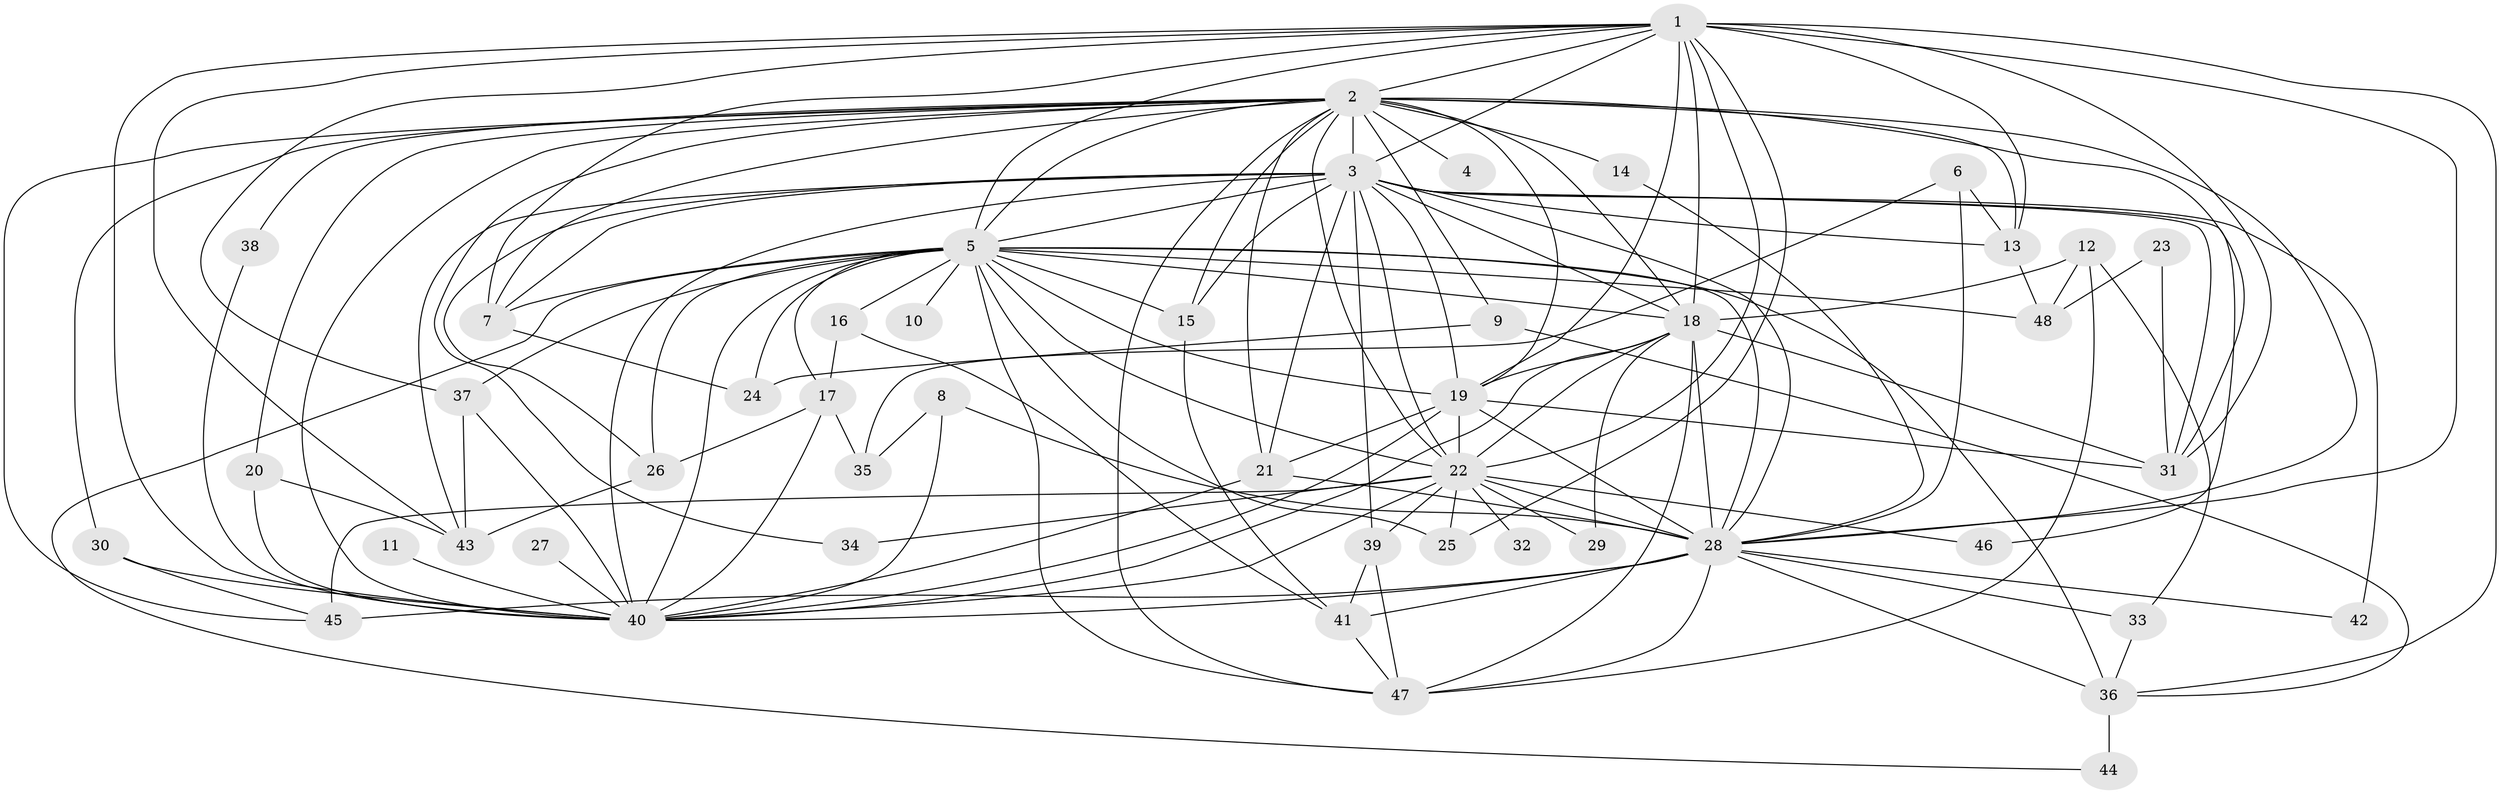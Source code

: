 // original degree distribution, {18: 0.010526315789473684, 16: 0.010526315789473684, 24: 0.010526315789473684, 21: 0.021052631578947368, 15: 0.010526315789473684, 12: 0.021052631578947368, 27: 0.010526315789473684, 26: 0.010526315789473684, 2: 0.5157894736842106, 7: 0.021052631578947368, 4: 0.08421052631578947, 3: 0.18947368421052632, 5: 0.08421052631578947}
// Generated by graph-tools (version 1.1) at 2025/01/03/09/25 03:01:31]
// undirected, 48 vertices, 138 edges
graph export_dot {
graph [start="1"]
  node [color=gray90,style=filled];
  1;
  2;
  3;
  4;
  5;
  6;
  7;
  8;
  9;
  10;
  11;
  12;
  13;
  14;
  15;
  16;
  17;
  18;
  19;
  20;
  21;
  22;
  23;
  24;
  25;
  26;
  27;
  28;
  29;
  30;
  31;
  32;
  33;
  34;
  35;
  36;
  37;
  38;
  39;
  40;
  41;
  42;
  43;
  44;
  45;
  46;
  47;
  48;
  1 -- 2 [weight=2.0];
  1 -- 3 [weight=2.0];
  1 -- 5 [weight=2.0];
  1 -- 7 [weight=1.0];
  1 -- 13 [weight=1.0];
  1 -- 18 [weight=2.0];
  1 -- 19 [weight=2.0];
  1 -- 22 [weight=2.0];
  1 -- 25 [weight=1.0];
  1 -- 28 [weight=4.0];
  1 -- 31 [weight=1.0];
  1 -- 36 [weight=1.0];
  1 -- 37 [weight=1.0];
  1 -- 40 [weight=2.0];
  1 -- 43 [weight=1.0];
  2 -- 3 [weight=3.0];
  2 -- 4 [weight=2.0];
  2 -- 5 [weight=1.0];
  2 -- 7 [weight=1.0];
  2 -- 9 [weight=1.0];
  2 -- 13 [weight=1.0];
  2 -- 14 [weight=1.0];
  2 -- 15 [weight=1.0];
  2 -- 18 [weight=1.0];
  2 -- 19 [weight=1.0];
  2 -- 20 [weight=1.0];
  2 -- 21 [weight=1.0];
  2 -- 22 [weight=1.0];
  2 -- 28 [weight=1.0];
  2 -- 30 [weight=1.0];
  2 -- 31 [weight=1.0];
  2 -- 34 [weight=1.0];
  2 -- 38 [weight=1.0];
  2 -- 40 [weight=1.0];
  2 -- 45 [weight=1.0];
  2 -- 47 [weight=1.0];
  3 -- 5 [weight=1.0];
  3 -- 7 [weight=1.0];
  3 -- 13 [weight=1.0];
  3 -- 15 [weight=1.0];
  3 -- 18 [weight=1.0];
  3 -- 19 [weight=1.0];
  3 -- 21 [weight=1.0];
  3 -- 22 [weight=1.0];
  3 -- 26 [weight=1.0];
  3 -- 28 [weight=1.0];
  3 -- 31 [weight=1.0];
  3 -- 39 [weight=1.0];
  3 -- 40 [weight=1.0];
  3 -- 42 [weight=2.0];
  3 -- 43 [weight=1.0];
  3 -- 46 [weight=2.0];
  5 -- 7 [weight=1.0];
  5 -- 10 [weight=1.0];
  5 -- 15 [weight=1.0];
  5 -- 16 [weight=1.0];
  5 -- 17 [weight=1.0];
  5 -- 18 [weight=1.0];
  5 -- 19 [weight=1.0];
  5 -- 22 [weight=2.0];
  5 -- 24 [weight=1.0];
  5 -- 25 [weight=1.0];
  5 -- 26 [weight=1.0];
  5 -- 28 [weight=1.0];
  5 -- 36 [weight=1.0];
  5 -- 37 [weight=1.0];
  5 -- 40 [weight=1.0];
  5 -- 44 [weight=1.0];
  5 -- 47 [weight=1.0];
  5 -- 48 [weight=1.0];
  6 -- 13 [weight=1.0];
  6 -- 28 [weight=1.0];
  6 -- 35 [weight=1.0];
  7 -- 24 [weight=1.0];
  8 -- 28 [weight=1.0];
  8 -- 35 [weight=1.0];
  8 -- 40 [weight=1.0];
  9 -- 24 [weight=1.0];
  9 -- 36 [weight=1.0];
  11 -- 40 [weight=1.0];
  12 -- 18 [weight=1.0];
  12 -- 33 [weight=1.0];
  12 -- 47 [weight=1.0];
  12 -- 48 [weight=1.0];
  13 -- 48 [weight=1.0];
  14 -- 28 [weight=1.0];
  15 -- 41 [weight=1.0];
  16 -- 17 [weight=1.0];
  16 -- 41 [weight=1.0];
  17 -- 26 [weight=1.0];
  17 -- 35 [weight=1.0];
  17 -- 40 [weight=1.0];
  18 -- 19 [weight=1.0];
  18 -- 22 [weight=2.0];
  18 -- 28 [weight=3.0];
  18 -- 29 [weight=2.0];
  18 -- 31 [weight=1.0];
  18 -- 40 [weight=1.0];
  18 -- 47 [weight=1.0];
  19 -- 21 [weight=1.0];
  19 -- 22 [weight=1.0];
  19 -- 28 [weight=2.0];
  19 -- 31 [weight=1.0];
  19 -- 40 [weight=1.0];
  20 -- 40 [weight=1.0];
  20 -- 43 [weight=1.0];
  21 -- 28 [weight=1.0];
  21 -- 40 [weight=1.0];
  22 -- 25 [weight=1.0];
  22 -- 28 [weight=2.0];
  22 -- 29 [weight=1.0];
  22 -- 32 [weight=1.0];
  22 -- 34 [weight=1.0];
  22 -- 39 [weight=1.0];
  22 -- 40 [weight=1.0];
  22 -- 45 [weight=2.0];
  22 -- 46 [weight=1.0];
  23 -- 31 [weight=1.0];
  23 -- 48 [weight=1.0];
  26 -- 43 [weight=1.0];
  27 -- 40 [weight=1.0];
  28 -- 33 [weight=1.0];
  28 -- 36 [weight=1.0];
  28 -- 40 [weight=2.0];
  28 -- 41 [weight=1.0];
  28 -- 42 [weight=1.0];
  28 -- 45 [weight=1.0];
  28 -- 47 [weight=1.0];
  30 -- 40 [weight=1.0];
  30 -- 45 [weight=1.0];
  33 -- 36 [weight=1.0];
  36 -- 44 [weight=2.0];
  37 -- 40 [weight=1.0];
  37 -- 43 [weight=1.0];
  38 -- 40 [weight=1.0];
  39 -- 41 [weight=1.0];
  39 -- 47 [weight=1.0];
  41 -- 47 [weight=1.0];
}
